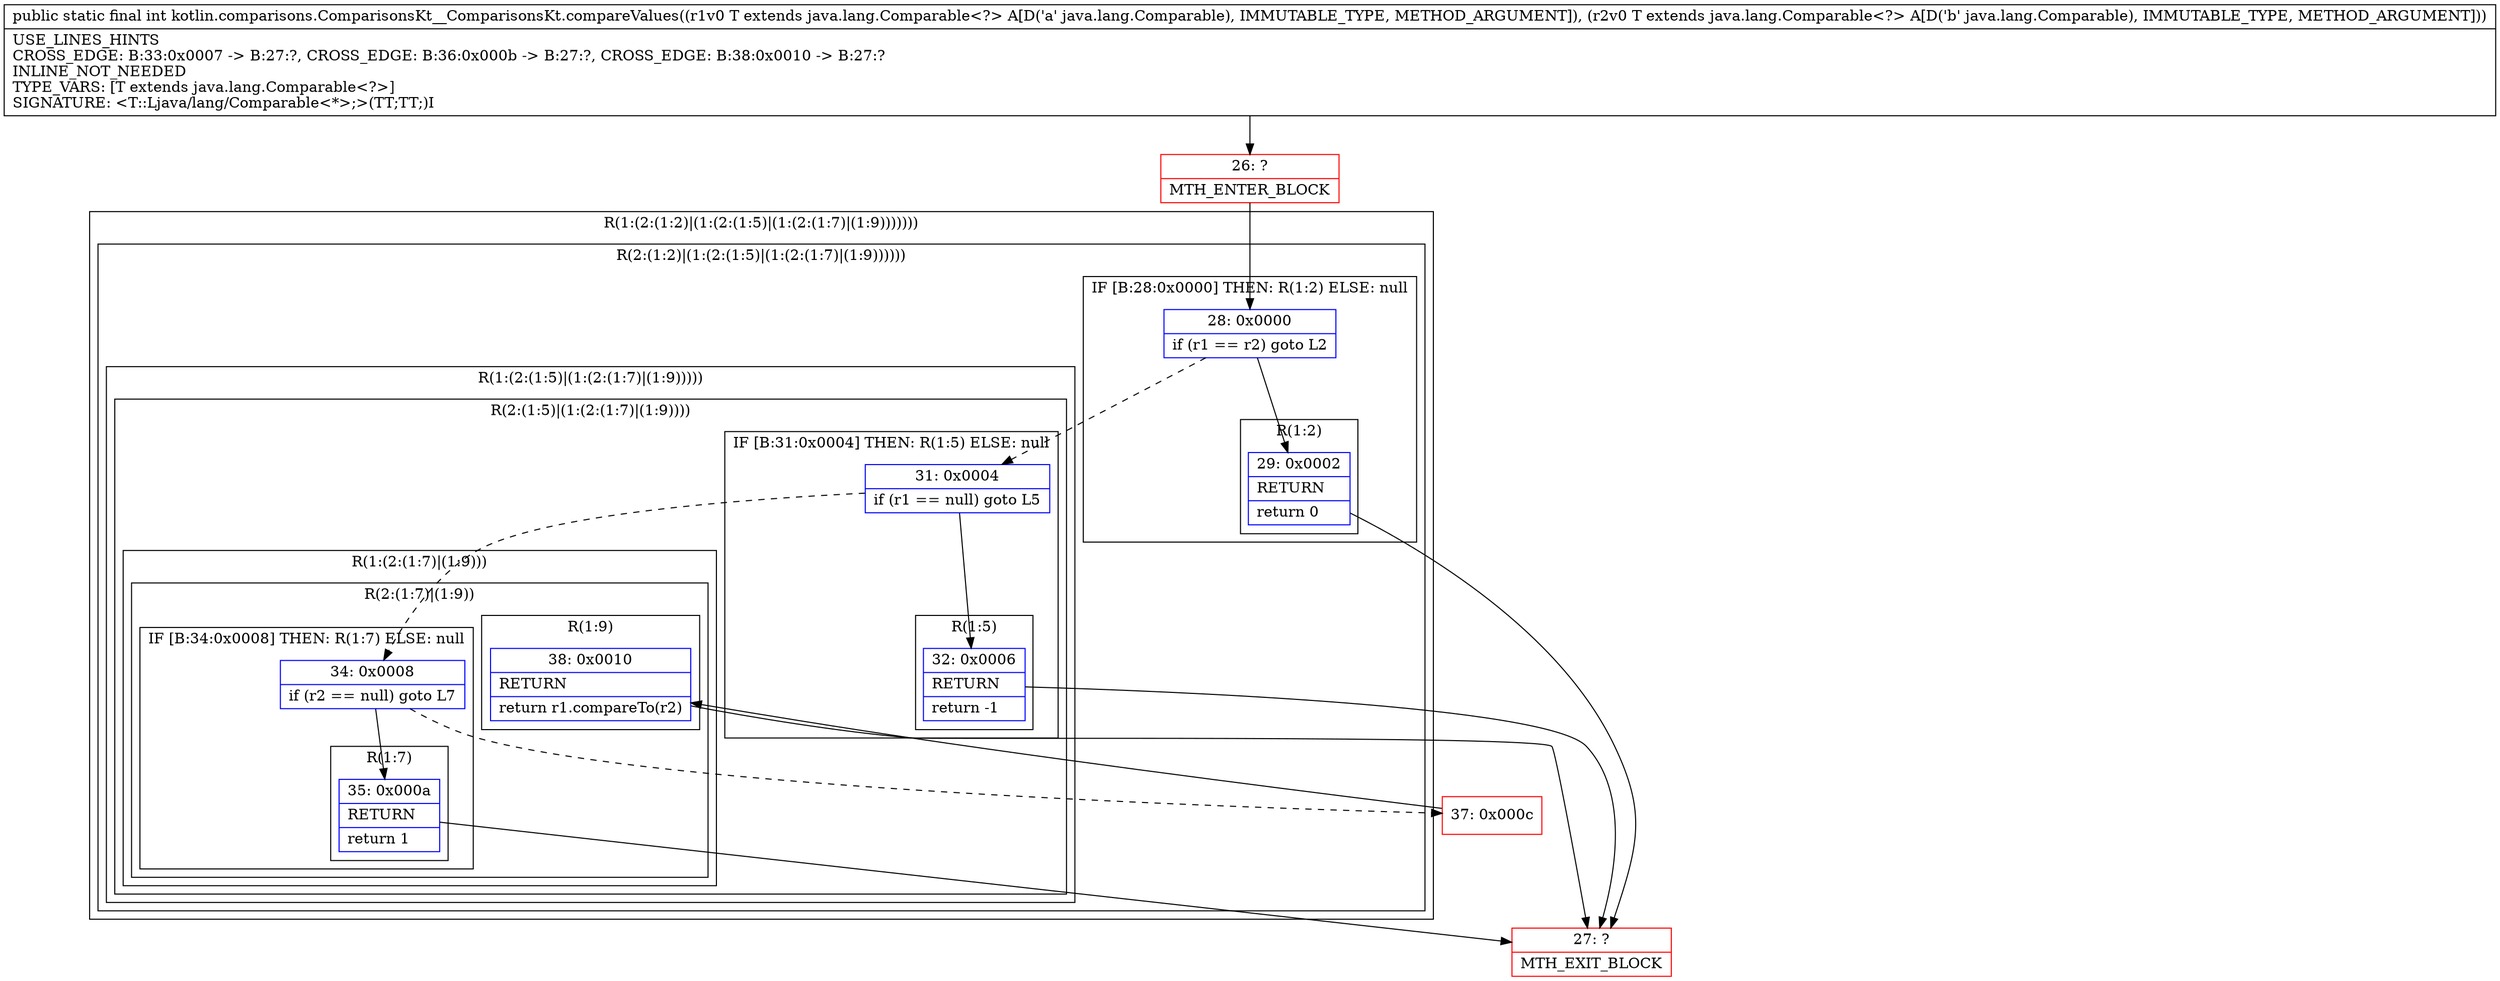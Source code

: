 digraph "CFG forkotlin.comparisons.ComparisonsKt__ComparisonsKt.compareValues(Ljava\/lang\/Comparable;Ljava\/lang\/Comparable;)I" {
subgraph cluster_Region_1462737276 {
label = "R(1:(2:(1:2)|(1:(2:(1:5)|(1:(2:(1:7)|(1:9)))))))";
node [shape=record,color=blue];
subgraph cluster_Region_1428723784 {
label = "R(2:(1:2)|(1:(2:(1:5)|(1:(2:(1:7)|(1:9))))))";
node [shape=record,color=blue];
subgraph cluster_IfRegion_1156058619 {
label = "IF [B:28:0x0000] THEN: R(1:2) ELSE: null";
node [shape=record,color=blue];
Node_28 [shape=record,label="{28\:\ 0x0000|if (r1 == r2) goto L2\l}"];
subgraph cluster_Region_620658085 {
label = "R(1:2)";
node [shape=record,color=blue];
Node_29 [shape=record,label="{29\:\ 0x0002|RETURN\l|return 0\l}"];
}
}
subgraph cluster_Region_254927935 {
label = "R(1:(2:(1:5)|(1:(2:(1:7)|(1:9)))))";
node [shape=record,color=blue];
subgraph cluster_Region_516609865 {
label = "R(2:(1:5)|(1:(2:(1:7)|(1:9))))";
node [shape=record,color=blue];
subgraph cluster_IfRegion_449414846 {
label = "IF [B:31:0x0004] THEN: R(1:5) ELSE: null";
node [shape=record,color=blue];
Node_31 [shape=record,label="{31\:\ 0x0004|if (r1 == null) goto L5\l}"];
subgraph cluster_Region_1292751639 {
label = "R(1:5)";
node [shape=record,color=blue];
Node_32 [shape=record,label="{32\:\ 0x0006|RETURN\l|return \-1\l}"];
}
}
subgraph cluster_Region_1302189717 {
label = "R(1:(2:(1:7)|(1:9)))";
node [shape=record,color=blue];
subgraph cluster_Region_94707952 {
label = "R(2:(1:7)|(1:9))";
node [shape=record,color=blue];
subgraph cluster_IfRegion_1401928332 {
label = "IF [B:34:0x0008] THEN: R(1:7) ELSE: null";
node [shape=record,color=blue];
Node_34 [shape=record,label="{34\:\ 0x0008|if (r2 == null) goto L7\l}"];
subgraph cluster_Region_1882803841 {
label = "R(1:7)";
node [shape=record,color=blue];
Node_35 [shape=record,label="{35\:\ 0x000a|RETURN\l|return 1\l}"];
}
}
subgraph cluster_Region_1395857261 {
label = "R(1:9)";
node [shape=record,color=blue];
Node_38 [shape=record,label="{38\:\ 0x0010|RETURN\l|return r1.compareTo(r2)\l}"];
}
}
}
}
}
}
}
Node_26 [shape=record,color=red,label="{26\:\ ?|MTH_ENTER_BLOCK\l}"];
Node_27 [shape=record,color=red,label="{27\:\ ?|MTH_EXIT_BLOCK\l}"];
Node_37 [shape=record,color=red,label="{37\:\ 0x000c}"];
MethodNode[shape=record,label="{public static final int kotlin.comparisons.ComparisonsKt__ComparisonsKt.compareValues((r1v0 T extends java.lang.Comparable\<?\> A[D('a' java.lang.Comparable), IMMUTABLE_TYPE, METHOD_ARGUMENT]), (r2v0 T extends java.lang.Comparable\<?\> A[D('b' java.lang.Comparable), IMMUTABLE_TYPE, METHOD_ARGUMENT]))  | USE_LINES_HINTS\lCROSS_EDGE: B:33:0x0007 \-\> B:27:?, CROSS_EDGE: B:36:0x000b \-\> B:27:?, CROSS_EDGE: B:38:0x0010 \-\> B:27:?\lINLINE_NOT_NEEDED\lTYPE_VARS: [T extends java.lang.Comparable\<?\>]\lSIGNATURE: \<T::Ljava\/lang\/Comparable\<*\>;\>(TT;TT;)I\l}"];
MethodNode -> Node_26;Node_28 -> Node_29;
Node_28 -> Node_31[style=dashed];
Node_29 -> Node_27;
Node_31 -> Node_32;
Node_31 -> Node_34[style=dashed];
Node_32 -> Node_27;
Node_34 -> Node_35;
Node_34 -> Node_37[style=dashed];
Node_35 -> Node_27;
Node_38 -> Node_27;
Node_26 -> Node_28;
Node_37 -> Node_38;
}

